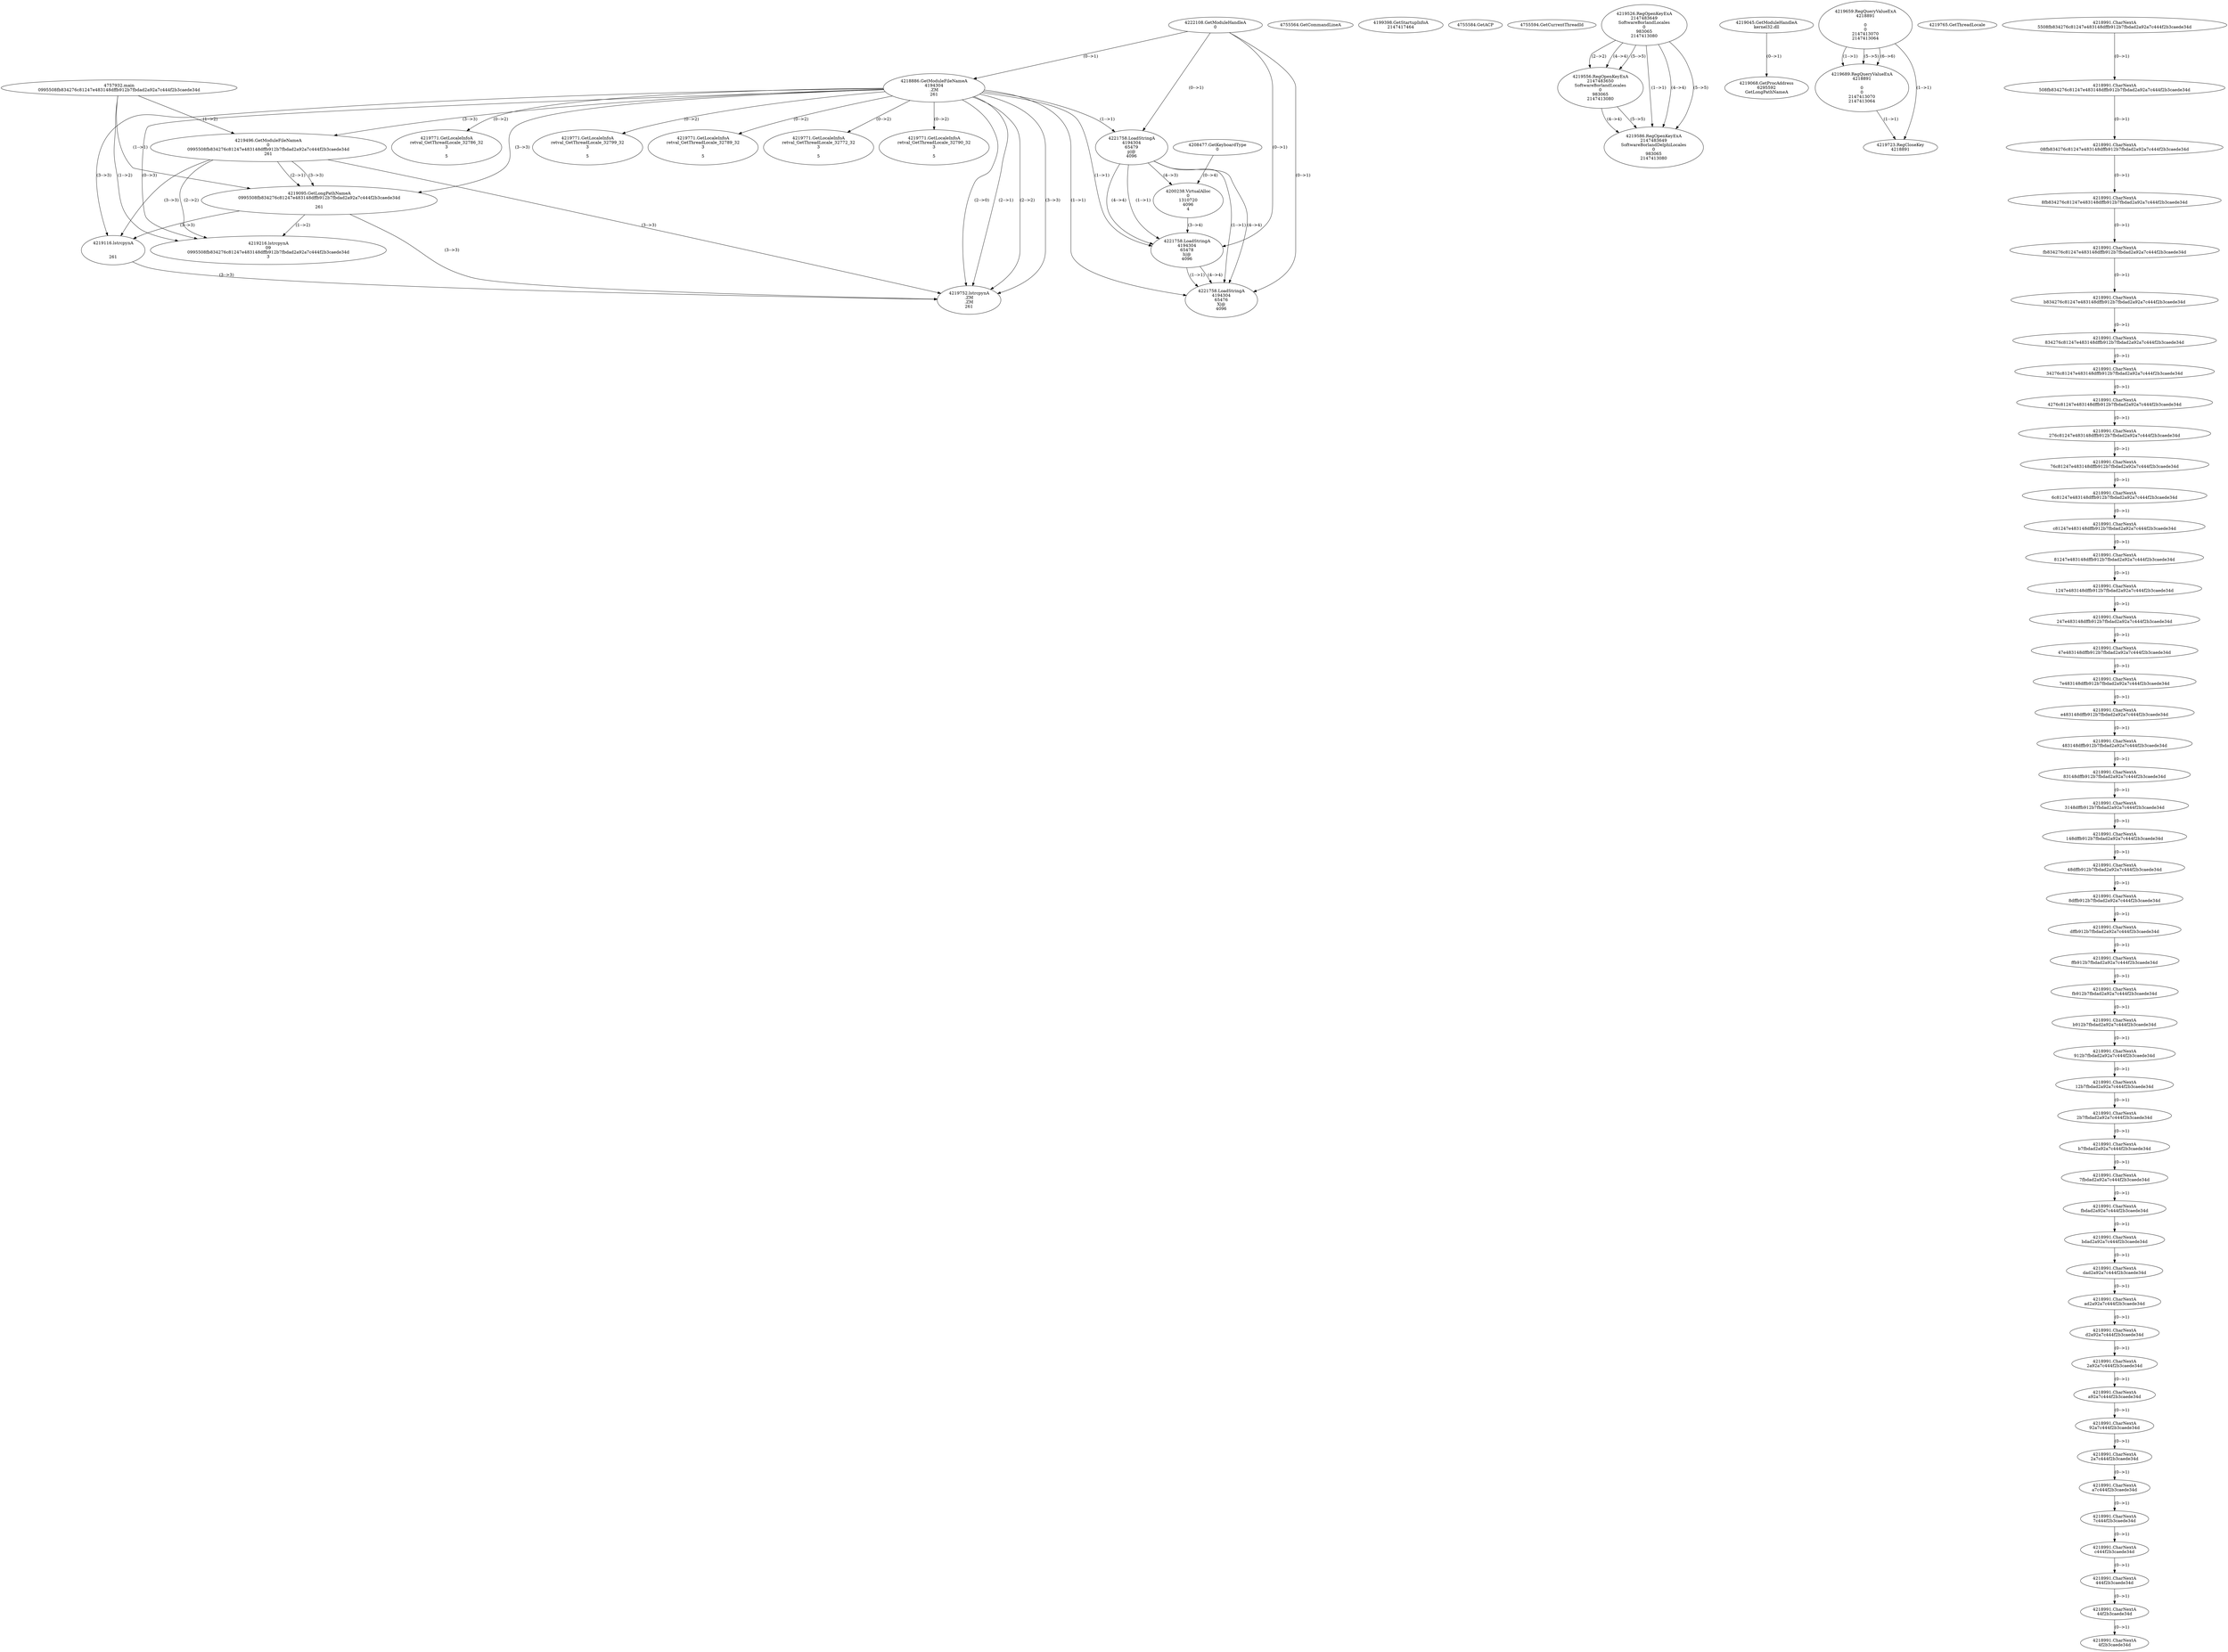 // Global SCDG with merge call
digraph {
	0 [label="4757932.main
0995508fb834276c81247e483148dffb912b7fbdad2a92a7c444f2b3caede34d"]
	1 [label="4222108.GetModuleHandleA
0"]
	2 [label="4208477.GetKeyboardType
0"]
	3 [label="4755564.GetCommandLineA
"]
	4 [label="4199398.GetStartupInfoA
2147417464"]
	5 [label="4755584.GetACP
"]
	6 [label="4755594.GetCurrentThreadId
"]
	7 [label="4218886.GetModuleFileNameA
4194304
.ZM
261"]
	1 -> 7 [label="(0-->1)"]
	8 [label="4219496.GetModuleFileNameA
0
0995508fb834276c81247e483148dffb912b7fbdad2a92a7c444f2b3caede34d
261"]
	0 -> 8 [label="(1-->2)"]
	7 -> 8 [label="(3-->3)"]
	9 [label="4219526.RegOpenKeyExA
2147483649
Software\Borland\Locales
0
983065
2147413080"]
	10 [label="4219045.GetModuleHandleA
kernel32.dll"]
	11 [label="4219068.GetProcAddress
6295592
GetLongPathNameA"]
	10 -> 11 [label="(0-->1)"]
	12 [label="4219095.GetLongPathNameA
0995508fb834276c81247e483148dffb912b7fbdad2a92a7c444f2b3caede34d

261"]
	0 -> 12 [label="(1-->1)"]
	8 -> 12 [label="(2-->1)"]
	7 -> 12 [label="(3-->3)"]
	8 -> 12 [label="(3-->3)"]
	13 [label="4219116.lstrcpynA


261"]
	7 -> 13 [label="(3-->3)"]
	8 -> 13 [label="(3-->3)"]
	12 -> 13 [label="(3-->3)"]
	14 [label="4219659.RegQueryValueExA
4218891

0
0
2147413070
2147413064"]
	15 [label="4219689.RegQueryValueExA
4218891

0
0
2147413070
2147413064"]
	14 -> 15 [label="(1-->1)"]
	14 -> 15 [label="(5-->5)"]
	14 -> 15 [label="(6-->6)"]
	16 [label="4219723.RegCloseKey
4218891"]
	14 -> 16 [label="(1-->1)"]
	15 -> 16 [label="(1-->1)"]
	17 [label="4219752.lstrcpynA
.ZM
.ZM
261"]
	7 -> 17 [label="(2-->1)"]
	7 -> 17 [label="(2-->2)"]
	7 -> 17 [label="(3-->3)"]
	8 -> 17 [label="(3-->3)"]
	12 -> 17 [label="(3-->3)"]
	13 -> 17 [label="(3-->3)"]
	7 -> 17 [label="(2-->0)"]
	18 [label="4219765.GetThreadLocale
"]
	19 [label="4219771.GetLocaleInfoA
retval_GetThreadLocale_32786_32
3

5"]
	7 -> 19 [label="(0-->2)"]
	20 [label="4221758.LoadStringA
4194304
65479
p|@
4096"]
	1 -> 20 [label="(0-->1)"]
	7 -> 20 [label="(1-->1)"]
	21 [label="4200238.VirtualAlloc
0
1310720
4096
4"]
	20 -> 21 [label="(4-->3)"]
	2 -> 21 [label="(0-->4)"]
	22 [label="4221758.LoadStringA
4194304
65478
h|@
4096"]
	1 -> 22 [label="(0-->1)"]
	7 -> 22 [label="(1-->1)"]
	20 -> 22 [label="(1-->1)"]
	20 -> 22 [label="(4-->4)"]
	21 -> 22 [label="(3-->4)"]
	23 [label="4219771.GetLocaleInfoA
retval_GetThreadLocale_32799_32
3

5"]
	7 -> 23 [label="(0-->2)"]
	24 [label="4219556.RegOpenKeyExA
2147483650
Software\Borland\Locales
0
983065
2147413080"]
	9 -> 24 [label="(2-->2)"]
	9 -> 24 [label="(4-->4)"]
	9 -> 24 [label="(5-->5)"]
	25 [label="4219771.GetLocaleInfoA
retval_GetThreadLocale_32789_32
3

5"]
	7 -> 25 [label="(0-->2)"]
	26 [label="4219586.RegOpenKeyExA
2147483649
Software\Borland\Delphi\Locales
0
983065
2147413080"]
	9 -> 26 [label="(1-->1)"]
	9 -> 26 [label="(4-->4)"]
	24 -> 26 [label="(4-->4)"]
	9 -> 26 [label="(5-->5)"]
	24 -> 26 [label="(5-->5)"]
	27 [label="4219771.GetLocaleInfoA
retval_GetThreadLocale_32772_32
3

5"]
	7 -> 27 [label="(0-->2)"]
	28 [label="4219216.lstrcpynA
09
0995508fb834276c81247e483148dffb912b7fbdad2a92a7c444f2b3caede34d
3"]
	0 -> 28 [label="(1-->2)"]
	8 -> 28 [label="(2-->2)"]
	12 -> 28 [label="(1-->2)"]
	7 -> 28 [label="(0-->3)"]
	29 [label="4218991.CharNextA
5508fb834276c81247e483148dffb912b7fbdad2a92a7c444f2b3caede34d"]
	30 [label="4218991.CharNextA
508fb834276c81247e483148dffb912b7fbdad2a92a7c444f2b3caede34d"]
	29 -> 30 [label="(0-->1)"]
	31 [label="4218991.CharNextA
08fb834276c81247e483148dffb912b7fbdad2a92a7c444f2b3caede34d"]
	30 -> 31 [label="(0-->1)"]
	32 [label="4218991.CharNextA
8fb834276c81247e483148dffb912b7fbdad2a92a7c444f2b3caede34d"]
	31 -> 32 [label="(0-->1)"]
	33 [label="4218991.CharNextA
fb834276c81247e483148dffb912b7fbdad2a92a7c444f2b3caede34d"]
	32 -> 33 [label="(0-->1)"]
	34 [label="4218991.CharNextA
b834276c81247e483148dffb912b7fbdad2a92a7c444f2b3caede34d"]
	33 -> 34 [label="(0-->1)"]
	35 [label="4218991.CharNextA
834276c81247e483148dffb912b7fbdad2a92a7c444f2b3caede34d"]
	34 -> 35 [label="(0-->1)"]
	36 [label="4218991.CharNextA
34276c81247e483148dffb912b7fbdad2a92a7c444f2b3caede34d"]
	35 -> 36 [label="(0-->1)"]
	37 [label="4218991.CharNextA
4276c81247e483148dffb912b7fbdad2a92a7c444f2b3caede34d"]
	36 -> 37 [label="(0-->1)"]
	38 [label="4218991.CharNextA
276c81247e483148dffb912b7fbdad2a92a7c444f2b3caede34d"]
	37 -> 38 [label="(0-->1)"]
	39 [label="4218991.CharNextA
76c81247e483148dffb912b7fbdad2a92a7c444f2b3caede34d"]
	38 -> 39 [label="(0-->1)"]
	40 [label="4218991.CharNextA
6c81247e483148dffb912b7fbdad2a92a7c444f2b3caede34d"]
	39 -> 40 [label="(0-->1)"]
	41 [label="4218991.CharNextA
c81247e483148dffb912b7fbdad2a92a7c444f2b3caede34d"]
	40 -> 41 [label="(0-->1)"]
	42 [label="4218991.CharNextA
81247e483148dffb912b7fbdad2a92a7c444f2b3caede34d"]
	41 -> 42 [label="(0-->1)"]
	43 [label="4218991.CharNextA
1247e483148dffb912b7fbdad2a92a7c444f2b3caede34d"]
	42 -> 43 [label="(0-->1)"]
	44 [label="4218991.CharNextA
247e483148dffb912b7fbdad2a92a7c444f2b3caede34d"]
	43 -> 44 [label="(0-->1)"]
	45 [label="4218991.CharNextA
47e483148dffb912b7fbdad2a92a7c444f2b3caede34d"]
	44 -> 45 [label="(0-->1)"]
	46 [label="4218991.CharNextA
7e483148dffb912b7fbdad2a92a7c444f2b3caede34d"]
	45 -> 46 [label="(0-->1)"]
	47 [label="4218991.CharNextA
e483148dffb912b7fbdad2a92a7c444f2b3caede34d"]
	46 -> 47 [label="(0-->1)"]
	48 [label="4218991.CharNextA
483148dffb912b7fbdad2a92a7c444f2b3caede34d"]
	47 -> 48 [label="(0-->1)"]
	49 [label="4218991.CharNextA
83148dffb912b7fbdad2a92a7c444f2b3caede34d"]
	48 -> 49 [label="(0-->1)"]
	50 [label="4218991.CharNextA
3148dffb912b7fbdad2a92a7c444f2b3caede34d"]
	49 -> 50 [label="(0-->1)"]
	51 [label="4218991.CharNextA
148dffb912b7fbdad2a92a7c444f2b3caede34d"]
	50 -> 51 [label="(0-->1)"]
	52 [label="4218991.CharNextA
48dffb912b7fbdad2a92a7c444f2b3caede34d"]
	51 -> 52 [label="(0-->1)"]
	53 [label="4218991.CharNextA
8dffb912b7fbdad2a92a7c444f2b3caede34d"]
	52 -> 53 [label="(0-->1)"]
	54 [label="4218991.CharNextA
dffb912b7fbdad2a92a7c444f2b3caede34d"]
	53 -> 54 [label="(0-->1)"]
	55 [label="4218991.CharNextA
ffb912b7fbdad2a92a7c444f2b3caede34d"]
	54 -> 55 [label="(0-->1)"]
	56 [label="4218991.CharNextA
fb912b7fbdad2a92a7c444f2b3caede34d"]
	55 -> 56 [label="(0-->1)"]
	57 [label="4218991.CharNextA
b912b7fbdad2a92a7c444f2b3caede34d"]
	56 -> 57 [label="(0-->1)"]
	58 [label="4218991.CharNextA
912b7fbdad2a92a7c444f2b3caede34d"]
	57 -> 58 [label="(0-->1)"]
	59 [label="4218991.CharNextA
12b7fbdad2a92a7c444f2b3caede34d"]
	58 -> 59 [label="(0-->1)"]
	60 [label="4218991.CharNextA
2b7fbdad2a92a7c444f2b3caede34d"]
	59 -> 60 [label="(0-->1)"]
	61 [label="4218991.CharNextA
b7fbdad2a92a7c444f2b3caede34d"]
	60 -> 61 [label="(0-->1)"]
	62 [label="4218991.CharNextA
7fbdad2a92a7c444f2b3caede34d"]
	61 -> 62 [label="(0-->1)"]
	63 [label="4218991.CharNextA
fbdad2a92a7c444f2b3caede34d"]
	62 -> 63 [label="(0-->1)"]
	64 [label="4218991.CharNextA
bdad2a92a7c444f2b3caede34d"]
	63 -> 64 [label="(0-->1)"]
	65 [label="4218991.CharNextA
dad2a92a7c444f2b3caede34d"]
	64 -> 65 [label="(0-->1)"]
	66 [label="4218991.CharNextA
ad2a92a7c444f2b3caede34d"]
	65 -> 66 [label="(0-->1)"]
	67 [label="4218991.CharNextA
d2a92a7c444f2b3caede34d"]
	66 -> 67 [label="(0-->1)"]
	68 [label="4218991.CharNextA
2a92a7c444f2b3caede34d"]
	67 -> 68 [label="(0-->1)"]
	69 [label="4218991.CharNextA
a92a7c444f2b3caede34d"]
	68 -> 69 [label="(0-->1)"]
	70 [label="4218991.CharNextA
92a7c444f2b3caede34d"]
	69 -> 70 [label="(0-->1)"]
	71 [label="4218991.CharNextA
2a7c444f2b3caede34d"]
	70 -> 71 [label="(0-->1)"]
	72 [label="4218991.CharNextA
a7c444f2b3caede34d"]
	71 -> 72 [label="(0-->1)"]
	73 [label="4218991.CharNextA
7c444f2b3caede34d"]
	72 -> 73 [label="(0-->1)"]
	74 [label="4218991.CharNextA
c444f2b3caede34d"]
	73 -> 74 [label="(0-->1)"]
	75 [label="4218991.CharNextA
444f2b3caede34d"]
	74 -> 75 [label="(0-->1)"]
	76 [label="4218991.CharNextA
44f2b3caede34d"]
	75 -> 76 [label="(0-->1)"]
	77 [label="4218991.CharNextA
4f2b3caede34d"]
	76 -> 77 [label="(0-->1)"]
	78 [label="4219771.GetLocaleInfoA
retval_GetThreadLocale_32790_32
3

5"]
	7 -> 78 [label="(0-->2)"]
	79 [label="4221758.LoadStringA
4194304
65476
X|@
4096"]
	1 -> 79 [label="(0-->1)"]
	7 -> 79 [label="(1-->1)"]
	20 -> 79 [label="(1-->1)"]
	22 -> 79 [label="(1-->1)"]
	20 -> 79 [label="(4-->4)"]
	22 -> 79 [label="(4-->4)"]
}
